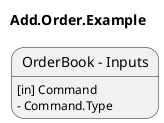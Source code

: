 @startuml Add.Order.Example

' State Diagram
' https://plantuml.com/state-diagram
' https://plantuml.com/activity-diagram-legacy
title Add.Order.Example

state "OrderBook - Inputs" as OrderBook: [in] Command
state "OrderBook - Inputs" as OrderBook: - Command.Type

@enduml